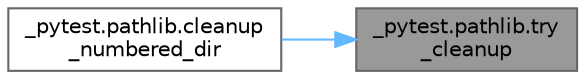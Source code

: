 digraph "_pytest.pathlib.try_cleanup"
{
 // LATEX_PDF_SIZE
  bgcolor="transparent";
  edge [fontname=Helvetica,fontsize=10,labelfontname=Helvetica,labelfontsize=10];
  node [fontname=Helvetica,fontsize=10,shape=box,height=0.2,width=0.4];
  rankdir="RL";
  Node1 [id="Node000001",label="_pytest.pathlib.try\l_cleanup",height=0.2,width=0.4,color="gray40", fillcolor="grey60", style="filled", fontcolor="black",tooltip=" "];
  Node1 -> Node2 [id="edge1_Node000001_Node000002",dir="back",color="steelblue1",style="solid",tooltip=" "];
  Node2 [id="Node000002",label="_pytest.pathlib.cleanup\l_numbered_dir",height=0.2,width=0.4,color="grey40", fillcolor="white", style="filled",URL="$namespace__pytest_1_1pathlib.html#a9d1e52490b7f908dbc8b6041d0bba697",tooltip=" "];
}

